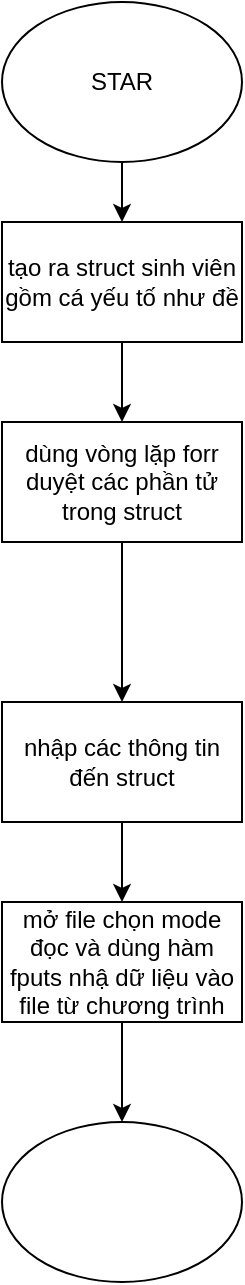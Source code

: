 <mxfile version="22.1.2" type="device">
  <diagram id="C5RBs43oDa-KdzZeNtuy" name="Page-1">
    <mxGraphModel dx="398" dy="614" grid="1" gridSize="10" guides="1" tooltips="1" connect="1" arrows="1" fold="1" page="0" pageScale="1" pageWidth="827" pageHeight="1169" math="0" shadow="0">
      <root>
        <mxCell id="WIyWlLk6GJQsqaUBKTNV-0" />
        <mxCell id="WIyWlLk6GJQsqaUBKTNV-1" parent="WIyWlLk6GJQsqaUBKTNV-0" />
        <mxCell id="7DPP3QG8edTxBmZySJ_B-2" style="edgeStyle=orthogonalEdgeStyle;rounded=0;orthogonalLoop=1;jettySize=auto;html=1;exitX=0.5;exitY=1;exitDx=0;exitDy=0;entryX=0.5;entryY=0;entryDx=0;entryDy=0;" edge="1" parent="WIyWlLk6GJQsqaUBKTNV-1" source="7DPP3QG8edTxBmZySJ_B-0" target="7DPP3QG8edTxBmZySJ_B-1">
          <mxGeometry relative="1" as="geometry" />
        </mxCell>
        <mxCell id="7DPP3QG8edTxBmZySJ_B-0" value="STAR" style="ellipse;whiteSpace=wrap;html=1;" vertex="1" parent="WIyWlLk6GJQsqaUBKTNV-1">
          <mxGeometry x="50" y="30" width="120" height="80" as="geometry" />
        </mxCell>
        <mxCell id="7DPP3QG8edTxBmZySJ_B-4" style="edgeStyle=orthogonalEdgeStyle;rounded=0;orthogonalLoop=1;jettySize=auto;html=1;exitX=0.5;exitY=1;exitDx=0;exitDy=0;entryX=0.5;entryY=0;entryDx=0;entryDy=0;" edge="1" parent="WIyWlLk6GJQsqaUBKTNV-1" source="7DPP3QG8edTxBmZySJ_B-1" target="7DPP3QG8edTxBmZySJ_B-3">
          <mxGeometry relative="1" as="geometry" />
        </mxCell>
        <mxCell id="7DPP3QG8edTxBmZySJ_B-1" value="tạo ra struct sinh viên gồm cá yếu tố như đề" style="rounded=0;whiteSpace=wrap;html=1;" vertex="1" parent="WIyWlLk6GJQsqaUBKTNV-1">
          <mxGeometry x="50" y="140" width="120" height="60" as="geometry" />
        </mxCell>
        <mxCell id="7DPP3QG8edTxBmZySJ_B-6" style="edgeStyle=orthogonalEdgeStyle;rounded=0;orthogonalLoop=1;jettySize=auto;html=1;exitX=0.5;exitY=1;exitDx=0;exitDy=0;entryX=0.5;entryY=0;entryDx=0;entryDy=0;" edge="1" parent="WIyWlLk6GJQsqaUBKTNV-1" source="7DPP3QG8edTxBmZySJ_B-3" target="7DPP3QG8edTxBmZySJ_B-5">
          <mxGeometry relative="1" as="geometry" />
        </mxCell>
        <mxCell id="7DPP3QG8edTxBmZySJ_B-3" value="dùng vòng lặp forr duyệt các phần tử trong struct" style="rounded=0;whiteSpace=wrap;html=1;" vertex="1" parent="WIyWlLk6GJQsqaUBKTNV-1">
          <mxGeometry x="50" y="240" width="120" height="60" as="geometry" />
        </mxCell>
        <mxCell id="7DPP3QG8edTxBmZySJ_B-8" style="edgeStyle=orthogonalEdgeStyle;rounded=0;orthogonalLoop=1;jettySize=auto;html=1;exitX=0.5;exitY=1;exitDx=0;exitDy=0;" edge="1" parent="WIyWlLk6GJQsqaUBKTNV-1" source="7DPP3QG8edTxBmZySJ_B-5" target="7DPP3QG8edTxBmZySJ_B-7">
          <mxGeometry relative="1" as="geometry" />
        </mxCell>
        <mxCell id="7DPP3QG8edTxBmZySJ_B-5" value="nhập các thông tin đến struct" style="rounded=0;whiteSpace=wrap;html=1;" vertex="1" parent="WIyWlLk6GJQsqaUBKTNV-1">
          <mxGeometry x="50" y="380" width="120" height="60" as="geometry" />
        </mxCell>
        <mxCell id="7DPP3QG8edTxBmZySJ_B-10" style="edgeStyle=orthogonalEdgeStyle;rounded=0;orthogonalLoop=1;jettySize=auto;html=1;exitX=0.5;exitY=1;exitDx=0;exitDy=0;entryX=0.5;entryY=0;entryDx=0;entryDy=0;" edge="1" parent="WIyWlLk6GJQsqaUBKTNV-1" source="7DPP3QG8edTxBmZySJ_B-7" target="7DPP3QG8edTxBmZySJ_B-9">
          <mxGeometry relative="1" as="geometry" />
        </mxCell>
        <mxCell id="7DPP3QG8edTxBmZySJ_B-7" value="mở file chọn mode đọc và dùng hàm fputs nhậ dữ liệu vào file từ chương trình" style="rounded=0;whiteSpace=wrap;html=1;" vertex="1" parent="WIyWlLk6GJQsqaUBKTNV-1">
          <mxGeometry x="50" y="480" width="120" height="60" as="geometry" />
        </mxCell>
        <mxCell id="7DPP3QG8edTxBmZySJ_B-9" value="" style="ellipse;whiteSpace=wrap;html=1;" vertex="1" parent="WIyWlLk6GJQsqaUBKTNV-1">
          <mxGeometry x="50" y="590" width="120" height="80" as="geometry" />
        </mxCell>
      </root>
    </mxGraphModel>
  </diagram>
</mxfile>

